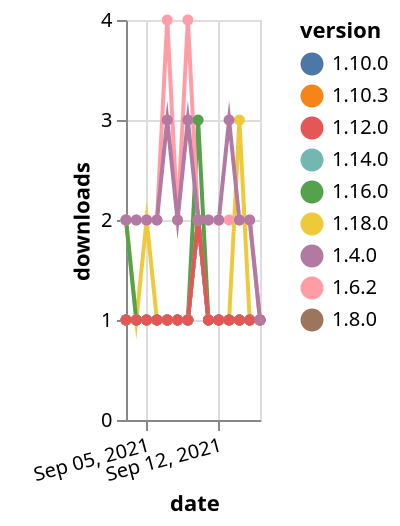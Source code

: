 {"$schema": "https://vega.github.io/schema/vega-lite/v5.json", "description": "A simple bar chart with embedded data.", "data": {"values": [{"date": "2021-09-03", "total": 128, "delta": 2, "version": "1.18.0"}, {"date": "2021-09-04", "total": 129, "delta": 1, "version": "1.18.0"}, {"date": "2021-09-05", "total": 131, "delta": 2, "version": "1.18.0"}, {"date": "2021-09-06", "total": 132, "delta": 1, "version": "1.18.0"}, {"date": "2021-09-07", "total": 133, "delta": 1, "version": "1.18.0"}, {"date": "2021-09-08", "total": 134, "delta": 1, "version": "1.18.0"}, {"date": "2021-09-09", "total": 135, "delta": 1, "version": "1.18.0"}, {"date": "2021-09-10", "total": 137, "delta": 2, "version": "1.18.0"}, {"date": "2021-09-11", "total": 138, "delta": 1, "version": "1.18.0"}, {"date": "2021-09-12", "total": 139, "delta": 1, "version": "1.18.0"}, {"date": "2021-09-13", "total": 140, "delta": 1, "version": "1.18.0"}, {"date": "2021-09-14", "total": 143, "delta": 3, "version": "1.18.0"}, {"date": "2021-09-15", "total": 144, "delta": 1, "version": "1.18.0"}, {"date": "2021-09-16", "total": 145, "delta": 1, "version": "1.18.0"}, {"date": "2021-09-03", "total": 267, "delta": 1, "version": "1.8.0"}, {"date": "2021-09-04", "total": 268, "delta": 1, "version": "1.8.0"}, {"date": "2021-09-05", "total": 269, "delta": 1, "version": "1.8.0"}, {"date": "2021-09-06", "total": 270, "delta": 1, "version": "1.8.0"}, {"date": "2021-09-07", "total": 271, "delta": 1, "version": "1.8.0"}, {"date": "2021-09-08", "total": 272, "delta": 1, "version": "1.8.0"}, {"date": "2021-09-09", "total": 273, "delta": 1, "version": "1.8.0"}, {"date": "2021-09-10", "total": 275, "delta": 2, "version": "1.8.0"}, {"date": "2021-09-11", "total": 276, "delta": 1, "version": "1.8.0"}, {"date": "2021-09-12", "total": 277, "delta": 1, "version": "1.8.0"}, {"date": "2021-09-13", "total": 278, "delta": 1, "version": "1.8.0"}, {"date": "2021-09-14", "total": 279, "delta": 1, "version": "1.8.0"}, {"date": "2021-09-15", "total": 280, "delta": 1, "version": "1.8.0"}, {"date": "2021-09-16", "total": 281, "delta": 1, "version": "1.8.0"}, {"date": "2021-09-03", "total": 251, "delta": 1, "version": "1.10.0"}, {"date": "2021-09-04", "total": 252, "delta": 1, "version": "1.10.0"}, {"date": "2021-09-05", "total": 253, "delta": 1, "version": "1.10.0"}, {"date": "2021-09-06", "total": 254, "delta": 1, "version": "1.10.0"}, {"date": "2021-09-07", "total": 255, "delta": 1, "version": "1.10.0"}, {"date": "2021-09-08", "total": 256, "delta": 1, "version": "1.10.0"}, {"date": "2021-09-09", "total": 257, "delta": 1, "version": "1.10.0"}, {"date": "2021-09-10", "total": 259, "delta": 2, "version": "1.10.0"}, {"date": "2021-09-11", "total": 260, "delta": 1, "version": "1.10.0"}, {"date": "2021-09-12", "total": 261, "delta": 1, "version": "1.10.0"}, {"date": "2021-09-13", "total": 262, "delta": 1, "version": "1.10.0"}, {"date": "2021-09-14", "total": 263, "delta": 1, "version": "1.10.0"}, {"date": "2021-09-15", "total": 264, "delta": 1, "version": "1.10.0"}, {"date": "2021-09-16", "total": 265, "delta": 1, "version": "1.10.0"}, {"date": "2021-09-03", "total": 209, "delta": 1, "version": "1.10.3"}, {"date": "2021-09-04", "total": 210, "delta": 1, "version": "1.10.3"}, {"date": "2021-09-05", "total": 211, "delta": 1, "version": "1.10.3"}, {"date": "2021-09-06", "total": 212, "delta": 1, "version": "1.10.3"}, {"date": "2021-09-07", "total": 213, "delta": 1, "version": "1.10.3"}, {"date": "2021-09-08", "total": 214, "delta": 1, "version": "1.10.3"}, {"date": "2021-09-09", "total": 215, "delta": 1, "version": "1.10.3"}, {"date": "2021-09-10", "total": 217, "delta": 2, "version": "1.10.3"}, {"date": "2021-09-11", "total": 218, "delta": 1, "version": "1.10.3"}, {"date": "2021-09-12", "total": 219, "delta": 1, "version": "1.10.3"}, {"date": "2021-09-13", "total": 220, "delta": 1, "version": "1.10.3"}, {"date": "2021-09-14", "total": 221, "delta": 1, "version": "1.10.3"}, {"date": "2021-09-15", "total": 222, "delta": 1, "version": "1.10.3"}, {"date": "2021-09-16", "total": 223, "delta": 1, "version": "1.10.3"}, {"date": "2021-09-03", "total": 207, "delta": 2, "version": "1.16.0"}, {"date": "2021-09-04", "total": 208, "delta": 1, "version": "1.16.0"}, {"date": "2021-09-05", "total": 209, "delta": 1, "version": "1.16.0"}, {"date": "2021-09-06", "total": 210, "delta": 1, "version": "1.16.0"}, {"date": "2021-09-07", "total": 211, "delta": 1, "version": "1.16.0"}, {"date": "2021-09-08", "total": 212, "delta": 1, "version": "1.16.0"}, {"date": "2021-09-09", "total": 213, "delta": 1, "version": "1.16.0"}, {"date": "2021-09-10", "total": 216, "delta": 3, "version": "1.16.0"}, {"date": "2021-09-11", "total": 217, "delta": 1, "version": "1.16.0"}, {"date": "2021-09-12", "total": 218, "delta": 1, "version": "1.16.0"}, {"date": "2021-09-13", "total": 219, "delta": 1, "version": "1.16.0"}, {"date": "2021-09-14", "total": 220, "delta": 1, "version": "1.16.0"}, {"date": "2021-09-15", "total": 221, "delta": 1, "version": "1.16.0"}, {"date": "2021-09-16", "total": 222, "delta": 1, "version": "1.16.0"}, {"date": "2021-09-03", "total": 174, "delta": 1, "version": "1.14.0"}, {"date": "2021-09-04", "total": 175, "delta": 1, "version": "1.14.0"}, {"date": "2021-09-05", "total": 176, "delta": 1, "version": "1.14.0"}, {"date": "2021-09-06", "total": 177, "delta": 1, "version": "1.14.0"}, {"date": "2021-09-07", "total": 178, "delta": 1, "version": "1.14.0"}, {"date": "2021-09-08", "total": 179, "delta": 1, "version": "1.14.0"}, {"date": "2021-09-09", "total": 180, "delta": 1, "version": "1.14.0"}, {"date": "2021-09-10", "total": 182, "delta": 2, "version": "1.14.0"}, {"date": "2021-09-11", "total": 183, "delta": 1, "version": "1.14.0"}, {"date": "2021-09-12", "total": 184, "delta": 1, "version": "1.14.0"}, {"date": "2021-09-13", "total": 185, "delta": 1, "version": "1.14.0"}, {"date": "2021-09-14", "total": 186, "delta": 1, "version": "1.14.0"}, {"date": "2021-09-15", "total": 187, "delta": 1, "version": "1.14.0"}, {"date": "2021-09-16", "total": 188, "delta": 1, "version": "1.14.0"}, {"date": "2021-09-03", "total": 2548, "delta": 2, "version": "1.6.2"}, {"date": "2021-09-04", "total": 2550, "delta": 2, "version": "1.6.2"}, {"date": "2021-09-05", "total": 2552, "delta": 2, "version": "1.6.2"}, {"date": "2021-09-06", "total": 2554, "delta": 2, "version": "1.6.2"}, {"date": "2021-09-07", "total": 2558, "delta": 4, "version": "1.6.2"}, {"date": "2021-09-08", "total": 2560, "delta": 2, "version": "1.6.2"}, {"date": "2021-09-09", "total": 2564, "delta": 4, "version": "1.6.2"}, {"date": "2021-09-10", "total": 2566, "delta": 2, "version": "1.6.2"}, {"date": "2021-09-11", "total": 2568, "delta": 2, "version": "1.6.2"}, {"date": "2021-09-12", "total": 2570, "delta": 2, "version": "1.6.2"}, {"date": "2021-09-13", "total": 2572, "delta": 2, "version": "1.6.2"}, {"date": "2021-09-14", "total": 2574, "delta": 2, "version": "1.6.2"}, {"date": "2021-09-15", "total": 2576, "delta": 2, "version": "1.6.2"}, {"date": "2021-09-16", "total": 2577, "delta": 1, "version": "1.6.2"}, {"date": "2021-09-03", "total": 214, "delta": 1, "version": "1.12.0"}, {"date": "2021-09-04", "total": 215, "delta": 1, "version": "1.12.0"}, {"date": "2021-09-05", "total": 216, "delta": 1, "version": "1.12.0"}, {"date": "2021-09-06", "total": 217, "delta": 1, "version": "1.12.0"}, {"date": "2021-09-07", "total": 218, "delta": 1, "version": "1.12.0"}, {"date": "2021-09-08", "total": 219, "delta": 1, "version": "1.12.0"}, {"date": "2021-09-09", "total": 220, "delta": 1, "version": "1.12.0"}, {"date": "2021-09-10", "total": 222, "delta": 2, "version": "1.12.0"}, {"date": "2021-09-11", "total": 223, "delta": 1, "version": "1.12.0"}, {"date": "2021-09-12", "total": 224, "delta": 1, "version": "1.12.0"}, {"date": "2021-09-13", "total": 225, "delta": 1, "version": "1.12.0"}, {"date": "2021-09-14", "total": 226, "delta": 1, "version": "1.12.0"}, {"date": "2021-09-15", "total": 227, "delta": 1, "version": "1.12.0"}, {"date": "2021-09-16", "total": 228, "delta": 1, "version": "1.12.0"}, {"date": "2021-09-03", "total": 2380, "delta": 2, "version": "1.4.0"}, {"date": "2021-09-04", "total": 2382, "delta": 2, "version": "1.4.0"}, {"date": "2021-09-05", "total": 2384, "delta": 2, "version": "1.4.0"}, {"date": "2021-09-06", "total": 2386, "delta": 2, "version": "1.4.0"}, {"date": "2021-09-07", "total": 2389, "delta": 3, "version": "1.4.0"}, {"date": "2021-09-08", "total": 2391, "delta": 2, "version": "1.4.0"}, {"date": "2021-09-09", "total": 2394, "delta": 3, "version": "1.4.0"}, {"date": "2021-09-10", "total": 2396, "delta": 2, "version": "1.4.0"}, {"date": "2021-09-11", "total": 2398, "delta": 2, "version": "1.4.0"}, {"date": "2021-09-12", "total": 2400, "delta": 2, "version": "1.4.0"}, {"date": "2021-09-13", "total": 2403, "delta": 3, "version": "1.4.0"}, {"date": "2021-09-14", "total": 2405, "delta": 2, "version": "1.4.0"}, {"date": "2021-09-15", "total": 2407, "delta": 2, "version": "1.4.0"}, {"date": "2021-09-16", "total": 2408, "delta": 1, "version": "1.4.0"}]}, "width": "container", "mark": {"type": "line", "point": {"filled": true}}, "encoding": {"x": {"field": "date", "type": "temporal", "timeUnit": "yearmonthdate", "title": "date", "axis": {"labelAngle": -15}}, "y": {"field": "delta", "type": "quantitative", "title": "downloads"}, "color": {"field": "version", "type": "nominal"}, "tooltip": {"field": "delta"}}}